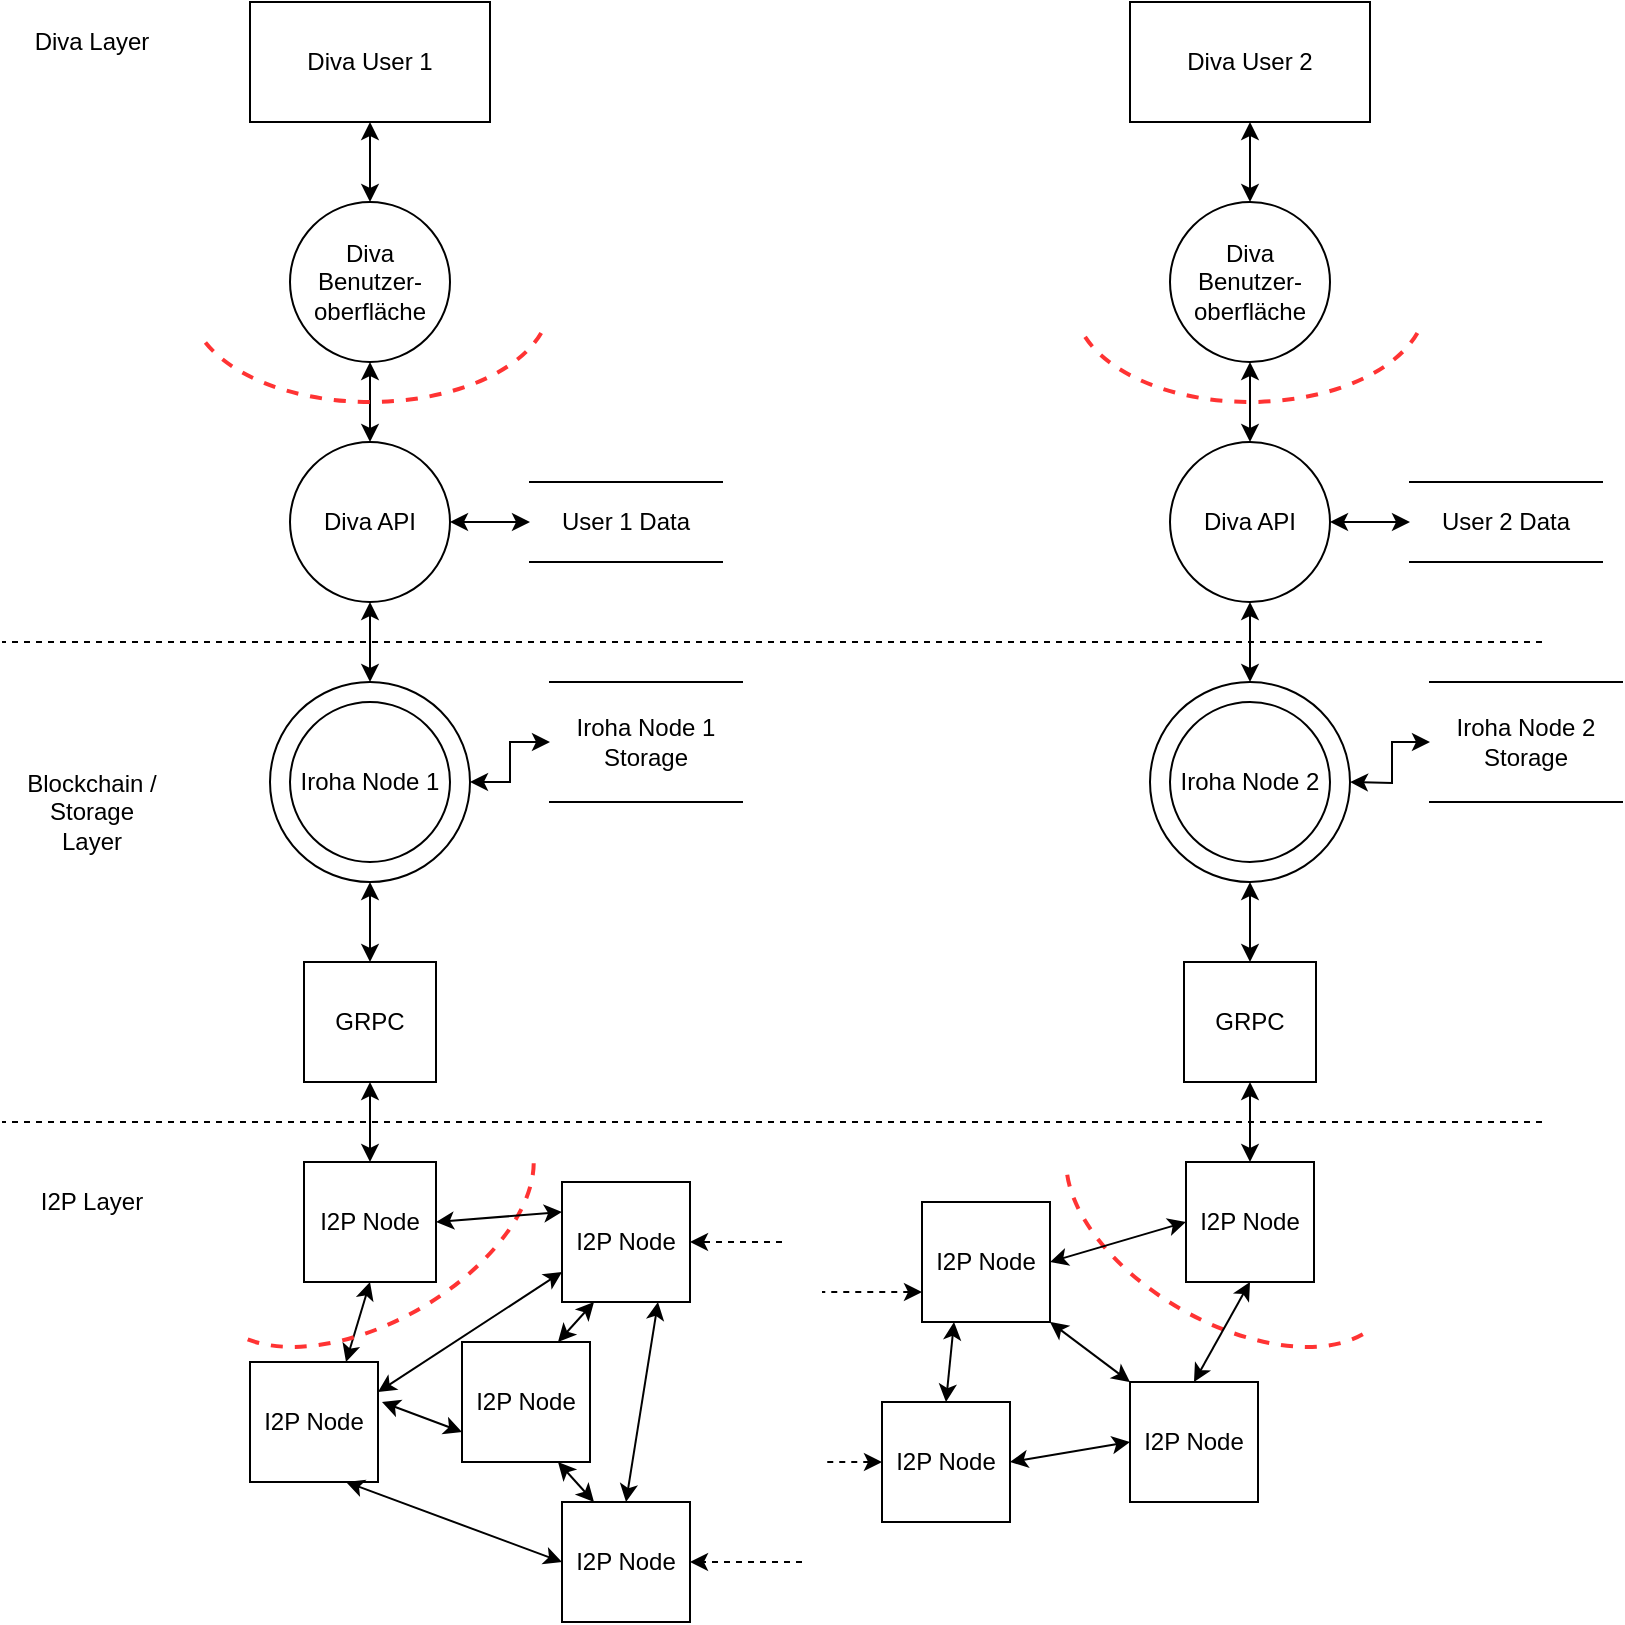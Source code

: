 <mxfile version="14.5.1" type="device"><diagram id="UeOiQb8_dGSUVEbIaA5S" name="Page-1"><mxGraphModel dx="1038" dy="607" grid="1" gridSize="10" guides="1" tooltips="1" connect="1" arrows="1" fold="1" page="1" pageScale="1" pageWidth="827" pageHeight="1169" math="0" shadow="0"><root><mxCell id="0"/><mxCell id="1" parent="0"/><mxCell id="MVZSC3-M-HEMbiVJPIIx-1" value="Diva User 1" style="rounded=0;whiteSpace=wrap;html=1;" parent="1" vertex="1"><mxGeometry x="134" y="180" width="120" height="60" as="geometry"/></mxCell><mxCell id="MVZSC3-M-HEMbiVJPIIx-2" value="&lt;span&gt;Diva&amp;nbsp;&lt;/span&gt;User&amp;nbsp;&lt;span&gt;2&lt;/span&gt;" style="rounded=0;whiteSpace=wrap;html=1;" parent="1" vertex="1"><mxGeometry x="574" y="180" width="120" height="60" as="geometry"/></mxCell><mxCell id="KXs2DVu-o21P6-g95kbx-2" value="I2P Node" style="rounded=0;whiteSpace=wrap;html=1;" parent="1" vertex="1"><mxGeometry x="161" y="760" width="66" height="60" as="geometry"/></mxCell><mxCell id="KXs2DVu-o21P6-g95kbx-3" value="I2P Node" style="rounded=0;whiteSpace=wrap;html=1;" parent="1" vertex="1"><mxGeometry x="602" y="760" width="64" height="60" as="geometry"/></mxCell><mxCell id="KXs2DVu-o21P6-g95kbx-5" style="edgeStyle=orthogonalEdgeStyle;rounded=0;orthogonalLoop=1;jettySize=auto;html=1;exitX=0.5;exitY=1;exitDx=0;exitDy=0;shadow=0;sketch=0;startArrow=classic;startFill=1;" parent="1" source="9A18JwdC6buI4_OE5WXz-28" edge="1"><mxGeometry relative="1" as="geometry"><mxPoint x="194" y="620" as="sourcePoint"/><mxPoint x="194" y="660" as="targetPoint"/></mxGeometry></mxCell><mxCell id="KXs2DVu-o21P6-g95kbx-6" style="edgeStyle=orthogonalEdgeStyle;rounded=0;orthogonalLoop=1;jettySize=auto;html=1;shadow=0;sketch=0;startArrow=classic;startFill=1;entryX=0.5;entryY=0;entryDx=0;entryDy=0;exitX=0.5;exitY=1;exitDx=0;exitDy=0;" parent="1" source="vmFCLwc0OT77dKnMptn5-6" target="I8PTIQ3jfs2E7AtUSTfv-3" edge="1"><mxGeometry relative="1" as="geometry"><mxPoint x="194" y="350" as="sourcePoint"/><mxPoint x="194" y="290" as="targetPoint"/></mxGeometry></mxCell><mxCell id="KXs2DVu-o21P6-g95kbx-7" style="edgeStyle=orthogonalEdgeStyle;rounded=0;orthogonalLoop=1;jettySize=auto;html=1;exitX=0.5;exitY=1;exitDx=0;exitDy=0;shadow=0;sketch=0;startArrow=classic;startFill=1;entryX=0.5;entryY=0;entryDx=0;entryDy=0;" parent="1" source="vmFCLwc0OT77dKnMptn5-9" target="I8PTIQ3jfs2E7AtUSTfv-33" edge="1"><mxGeometry relative="1" as="geometry"><mxPoint x="194" y="240" as="sourcePoint"/><mxPoint x="634" y="280" as="targetPoint"/></mxGeometry></mxCell><mxCell id="KXs2DVu-o21P6-g95kbx-8" style="edgeStyle=orthogonalEdgeStyle;rounded=0;orthogonalLoop=1;jettySize=auto;html=1;exitX=0.5;exitY=1;exitDx=0;exitDy=0;shadow=0;sketch=0;startArrow=classic;startFill=1;entryX=0.5;entryY=0;entryDx=0;entryDy=0;" parent="1" source="3UGNSJIiERxvfaQPzrsz-2" target="KXs2DVu-o21P6-g95kbx-3" edge="1"><mxGeometry relative="1" as="geometry"><mxPoint x="634" y="610" as="sourcePoint"/><mxPoint x="204" y="570" as="targetPoint"/></mxGeometry></mxCell><mxCell id="KXs2DVu-o21P6-g95kbx-11" value="I2P Layer" style="text;html=1;strokeColor=none;fillColor=none;align=center;verticalAlign=middle;whiteSpace=wrap;rounded=0;" parent="1" vertex="1"><mxGeometry x="20" y="770" width="70" height="20" as="geometry"/></mxCell><mxCell id="KXs2DVu-o21P6-g95kbx-12" value="Blockchain / Storage Layer" style="text;html=1;strokeColor=none;fillColor=none;align=center;verticalAlign=middle;whiteSpace=wrap;rounded=0;" parent="1" vertex="1"><mxGeometry x="20" y="560" width="70" height="50" as="geometry"/></mxCell><mxCell id="KXs2DVu-o21P6-g95kbx-13" value="Diva Layer" style="text;html=1;strokeColor=none;fillColor=none;align=center;verticalAlign=middle;whiteSpace=wrap;rounded=0;" parent="1" vertex="1"><mxGeometry x="20" y="190" width="70" height="20" as="geometry"/></mxCell><mxCell id="I8PTIQ3jfs2E7AtUSTfv-3" value="Diva API" style="ellipse;whiteSpace=wrap;html=1;aspect=fixed;" parent="1" vertex="1"><mxGeometry x="154" y="400" width="80" height="80" as="geometry"/></mxCell><mxCell id="I8PTIQ3jfs2E7AtUSTfv-17" value="" style="endArrow=classic;startArrow=classic;html=1;entryX=0.5;entryY=1;entryDx=0;entryDy=0;exitX=0.5;exitY=0;exitDx=0;exitDy=0;" parent="1" source="9A18JwdC6buI4_OE5WXz-28" target="I8PTIQ3jfs2E7AtUSTfv-3" edge="1"><mxGeometry width="50" height="50" relative="1" as="geometry"><mxPoint x="194" y="400.0" as="sourcePoint"/><mxPoint x="590" y="650" as="targetPoint"/></mxGeometry></mxCell><mxCell id="I8PTIQ3jfs2E7AtUSTfv-21" value="I2P Node" style="rounded=0;whiteSpace=wrap;html=1;" parent="1" vertex="1"><mxGeometry x="134" y="860" width="64" height="60" as="geometry"/></mxCell><mxCell id="I8PTIQ3jfs2E7AtUSTfv-22" style="rounded=0;orthogonalLoop=1;jettySize=auto;html=1;exitX=0.75;exitY=1;exitDx=0;exitDy=0;shadow=0;sketch=0;startArrow=classic;startFill=1;entryX=0;entryY=0.5;entryDx=0;entryDy=0;" parent="1" source="I8PTIQ3jfs2E7AtUSTfv-21" target="I8PTIQ3jfs2E7AtUSTfv-23" edge="1"><mxGeometry relative="1" as="geometry"><mxPoint x="237" y="800" as="sourcePoint"/><mxPoint x="270" y="800" as="targetPoint"/></mxGeometry></mxCell><mxCell id="I8PTIQ3jfs2E7AtUSTfv-23" value="I2P Node" style="rounded=0;whiteSpace=wrap;html=1;" parent="1" vertex="1"><mxGeometry x="290" y="930" width="64" height="60" as="geometry"/></mxCell><mxCell id="I8PTIQ3jfs2E7AtUSTfv-30" style="rounded=0;orthogonalLoop=1;jettySize=auto;html=1;exitX=0.5;exitY=1;exitDx=0;exitDy=0;shadow=0;sketch=0;startArrow=classic;startFill=1;entryX=0.75;entryY=0;entryDx=0;entryDy=0;" parent="1" source="KXs2DVu-o21P6-g95kbx-2" target="I8PTIQ3jfs2E7AtUSTfv-21" edge="1"><mxGeometry relative="1" as="geometry"><mxPoint x="344" y="800" as="sourcePoint"/><mxPoint x="370" y="800" as="targetPoint"/></mxGeometry></mxCell><mxCell id="I8PTIQ3jfs2E7AtUSTfv-32" value="" style="endArrow=classic;startArrow=classic;html=1;entryX=0.5;entryY=1;entryDx=0;entryDy=0;exitX=0.5;exitY=0;exitDx=0;exitDy=0;" parent="1" source="9A18JwdC6buI4_OE5WXz-31" target="I8PTIQ3jfs2E7AtUSTfv-33" edge="1"><mxGeometry width="50" height="50" relative="1" as="geometry"><mxPoint x="634" y="400.0" as="sourcePoint"/><mxPoint x="391.716" y="358.284" as="targetPoint"/></mxGeometry></mxCell><mxCell id="I8PTIQ3jfs2E7AtUSTfv-33" value="Diva API" style="ellipse;whiteSpace=wrap;html=1;aspect=fixed;" parent="1" vertex="1"><mxGeometry x="594" y="400" width="80" height="80" as="geometry"/></mxCell><mxCell id="3UGNSJIiERxvfaQPzrsz-1" value="GRPC" style="rounded=0;whiteSpace=wrap;html=1;" parent="1" vertex="1"><mxGeometry x="161" y="660" width="66" height="60" as="geometry"/></mxCell><mxCell id="3UGNSJIiERxvfaQPzrsz-3" value="" style="edgeStyle=orthogonalEdgeStyle;rounded=0;orthogonalLoop=1;jettySize=auto;html=1;startArrow=classic;startFill=1;entryX=0.5;entryY=1;entryDx=0;entryDy=0;" parent="1" source="3UGNSJIiERxvfaQPzrsz-2" target="9A18JwdC6buI4_OE5WXz-31" edge="1"><mxGeometry relative="1" as="geometry"><mxPoint x="634" y="620" as="targetPoint"/></mxGeometry></mxCell><mxCell id="3UGNSJIiERxvfaQPzrsz-2" value="GRPC" style="rounded=0;whiteSpace=wrap;html=1;" parent="1" vertex="1"><mxGeometry x="601" y="660" width="66" height="60" as="geometry"/></mxCell><mxCell id="3UGNSJIiERxvfaQPzrsz-4" style="edgeStyle=orthogonalEdgeStyle;rounded=0;orthogonalLoop=1;jettySize=auto;html=1;exitX=0.5;exitY=1;exitDx=0;exitDy=0;shadow=0;sketch=0;startArrow=classic;startFill=1;entryX=0.5;entryY=0;entryDx=0;entryDy=0;" parent="1" source="3UGNSJIiERxvfaQPzrsz-1" target="KXs2DVu-o21P6-g95kbx-2" edge="1"><mxGeometry relative="1" as="geometry"><mxPoint x="204" y="630" as="sourcePoint"/><mxPoint x="204" y="670" as="targetPoint"/></mxGeometry></mxCell><mxCell id="9A18JwdC6buI4_OE5WXz-1" value="" style="verticalLabelPosition=bottom;verticalAlign=top;html=1;shape=mxgraph.basic.arc;startAngle=0.3;endAngle=0.694;dashed=1;strokeColor=#FF3333;strokeWidth=2;rotation=-30;" parent="1" vertex="1"><mxGeometry x="104" y="740" width="180" height="100" as="geometry"/></mxCell><mxCell id="9A18JwdC6buI4_OE5WXz-2" value="" style="verticalLabelPosition=bottom;verticalAlign=top;html=1;shape=mxgraph.basic.arc;startAngle=0.3;endAngle=0.694;dashed=1;strokeColor=#FF3333;strokeWidth=2;rotation=30;" parent="1" vertex="1"><mxGeometry x="534" y="740" width="180" height="100" as="geometry"/></mxCell><mxCell id="9A18JwdC6buI4_OE5WXz-4" value="I2P Node" style="rounded=0;whiteSpace=wrap;html=1;" parent="1" vertex="1"><mxGeometry x="574" y="870" width="64" height="60" as="geometry"/></mxCell><mxCell id="9A18JwdC6buI4_OE5WXz-5" value="I2P Node" style="rounded=0;whiteSpace=wrap;html=1;" parent="1" vertex="1"><mxGeometry x="470" y="780" width="64" height="60" as="geometry"/></mxCell><mxCell id="9A18JwdC6buI4_OE5WXz-6" value="I2P Node" style="rounded=0;whiteSpace=wrap;html=1;" parent="1" vertex="1"><mxGeometry x="290" y="770" width="64" height="60" as="geometry"/></mxCell><mxCell id="9A18JwdC6buI4_OE5WXz-7" value="I2P Node" style="rounded=0;whiteSpace=wrap;html=1;" parent="1" vertex="1"><mxGeometry x="450" y="880" width="64" height="60" as="geometry"/></mxCell><mxCell id="9A18JwdC6buI4_OE5WXz-8" value="I2P Node" style="rounded=0;whiteSpace=wrap;html=1;" parent="1" vertex="1"><mxGeometry x="240" y="850" width="64" height="60" as="geometry"/></mxCell><mxCell id="9A18JwdC6buI4_OE5WXz-9" style="rounded=0;orthogonalLoop=1;jettySize=auto;html=1;exitX=0.75;exitY=1;exitDx=0;exitDy=0;shadow=0;sketch=0;startArrow=classic;startFill=1;entryX=0.25;entryY=0;entryDx=0;entryDy=0;" parent="1" source="9A18JwdC6buI4_OE5WXz-8" target="I8PTIQ3jfs2E7AtUSTfv-23" edge="1"><mxGeometry relative="1" as="geometry"><mxPoint x="176" y="910" as="sourcePoint"/><mxPoint x="300" y="970" as="targetPoint"/></mxGeometry></mxCell><mxCell id="9A18JwdC6buI4_OE5WXz-10" style="rounded=0;orthogonalLoop=1;jettySize=auto;html=1;exitX=0.75;exitY=1;exitDx=0;exitDy=0;shadow=0;sketch=0;startArrow=classic;startFill=1;entryX=0.5;entryY=0;entryDx=0;entryDy=0;" parent="1" source="9A18JwdC6buI4_OE5WXz-6" target="I8PTIQ3jfs2E7AtUSTfv-23" edge="1"><mxGeometry relative="1" as="geometry"><mxPoint x="282" y="920" as="sourcePoint"/><mxPoint x="320" y="930" as="targetPoint"/></mxGeometry></mxCell><mxCell id="9A18JwdC6buI4_OE5WXz-11" style="rounded=0;orthogonalLoop=1;jettySize=auto;html=1;exitX=0.25;exitY=1;exitDx=0;exitDy=0;shadow=0;sketch=0;startArrow=classic;startFill=1;entryX=0.75;entryY=0;entryDx=0;entryDy=0;" parent="1" source="9A18JwdC6buI4_OE5WXz-6" target="9A18JwdC6buI4_OE5WXz-8" edge="1"><mxGeometry relative="1" as="geometry"><mxPoint x="312" y="840" as="sourcePoint"/><mxPoint x="330" y="940" as="targetPoint"/></mxGeometry></mxCell><mxCell id="9A18JwdC6buI4_OE5WXz-12" style="rounded=0;orthogonalLoop=1;jettySize=auto;html=1;exitX=0;exitY=0.75;exitDx=0;exitDy=0;shadow=0;sketch=0;startArrow=classic;startFill=1;entryX=1;entryY=0.25;entryDx=0;entryDy=0;" parent="1" source="9A18JwdC6buI4_OE5WXz-6" target="I8PTIQ3jfs2E7AtUSTfv-21" edge="1"><mxGeometry relative="1" as="geometry"><mxPoint x="312" y="840" as="sourcePoint"/><mxPoint x="282" y="860" as="targetPoint"/></mxGeometry></mxCell><mxCell id="9A18JwdC6buI4_OE5WXz-13" style="rounded=0;orthogonalLoop=1;jettySize=auto;html=1;exitX=0;exitY=0.75;exitDx=0;exitDy=0;shadow=0;sketch=0;startArrow=classic;startFill=1;" parent="1" source="9A18JwdC6buI4_OE5WXz-8" edge="1"><mxGeometry relative="1" as="geometry"><mxPoint x="280" y="810" as="sourcePoint"/><mxPoint x="200" y="880" as="targetPoint"/></mxGeometry></mxCell><mxCell id="9A18JwdC6buI4_OE5WXz-14" style="rounded=0;orthogonalLoop=1;jettySize=auto;html=1;exitX=0;exitY=0.25;exitDx=0;exitDy=0;shadow=0;sketch=0;startArrow=classic;startFill=1;entryX=1;entryY=0.5;entryDx=0;entryDy=0;" parent="1" source="9A18JwdC6buI4_OE5WXz-6" target="KXs2DVu-o21P6-g95kbx-2" edge="1"><mxGeometry relative="1" as="geometry"><mxPoint x="250" y="890" as="sourcePoint"/><mxPoint x="210" y="880" as="targetPoint"/></mxGeometry></mxCell><mxCell id="9A18JwdC6buI4_OE5WXz-15" style="rounded=0;orthogonalLoop=1;jettySize=auto;html=1;exitX=0.25;exitY=1;exitDx=0;exitDy=0;shadow=0;sketch=0;startArrow=classic;startFill=1;entryX=0.5;entryY=0;entryDx=0;entryDy=0;" parent="1" source="9A18JwdC6buI4_OE5WXz-5" target="9A18JwdC6buI4_OE5WXz-7" edge="1"><mxGeometry relative="1" as="geometry"><mxPoint x="302" y="840" as="sourcePoint"/><mxPoint x="272" y="860" as="targetPoint"/></mxGeometry></mxCell><mxCell id="9A18JwdC6buI4_OE5WXz-16" style="rounded=0;orthogonalLoop=1;jettySize=auto;html=1;exitX=0;exitY=0.5;exitDx=0;exitDy=0;shadow=0;sketch=0;startArrow=classic;startFill=1;entryX=1;entryY=0.5;entryDx=0;entryDy=0;" parent="1" source="9A18JwdC6buI4_OE5WXz-4" target="9A18JwdC6buI4_OE5WXz-7" edge="1"><mxGeometry relative="1" as="geometry"><mxPoint x="500" y="860" as="sourcePoint"/><mxPoint x="488" y="880" as="targetPoint"/></mxGeometry></mxCell><mxCell id="9A18JwdC6buI4_OE5WXz-17" style="rounded=0;orthogonalLoop=1;jettySize=auto;html=1;exitX=0;exitY=0.5;exitDx=0;exitDy=0;shadow=0;sketch=0;startArrow=classic;startFill=1;entryX=1;entryY=0.5;entryDx=0;entryDy=0;" parent="1" source="KXs2DVu-o21P6-g95kbx-3" target="9A18JwdC6buI4_OE5WXz-5" edge="1"><mxGeometry relative="1" as="geometry"><mxPoint x="584" y="910" as="sourcePoint"/><mxPoint x="504" y="910" as="targetPoint"/></mxGeometry></mxCell><mxCell id="9A18JwdC6buI4_OE5WXz-18" style="rounded=0;orthogonalLoop=1;jettySize=auto;html=1;exitX=0.5;exitY=1;exitDx=0;exitDy=0;shadow=0;sketch=0;startArrow=classic;startFill=1;entryX=0.5;entryY=0;entryDx=0;entryDy=0;" parent="1" source="KXs2DVu-o21P6-g95kbx-3" target="9A18JwdC6buI4_OE5WXz-4" edge="1"><mxGeometry relative="1" as="geometry"><mxPoint x="612" y="800" as="sourcePoint"/><mxPoint x="564" y="830" as="targetPoint"/></mxGeometry></mxCell><mxCell id="9A18JwdC6buI4_OE5WXz-19" style="rounded=0;orthogonalLoop=1;jettySize=auto;html=1;exitX=1;exitY=1;exitDx=0;exitDy=0;shadow=0;sketch=0;startArrow=classic;startFill=1;entryX=0;entryY=0;entryDx=0;entryDy=0;" parent="1" source="9A18JwdC6buI4_OE5WXz-5" target="9A18JwdC6buI4_OE5WXz-4" edge="1"><mxGeometry relative="1" as="geometry"><mxPoint x="644" y="830" as="sourcePoint"/><mxPoint x="616" y="880" as="targetPoint"/></mxGeometry></mxCell><mxCell id="9A18JwdC6buI4_OE5WXz-20" style="rounded=0;orthogonalLoop=1;jettySize=auto;html=1;exitX=0;exitY=0.75;exitDx=0;exitDy=0;shadow=0;sketch=0;startArrow=classic;startFill=1;endArrow=none;endFill=0;dashed=1;" parent="1" source="9A18JwdC6buI4_OE5WXz-5" edge="1"><mxGeometry relative="1" as="geometry"><mxPoint x="318" y="840" as="sourcePoint"/><mxPoint x="420" y="825" as="targetPoint"/></mxGeometry></mxCell><mxCell id="9A18JwdC6buI4_OE5WXz-21" style="rounded=0;orthogonalLoop=1;jettySize=auto;html=1;exitX=0;exitY=0.5;exitDx=0;exitDy=0;shadow=0;sketch=0;startArrow=classic;startFill=1;endArrow=none;endFill=0;dashed=1;" parent="1" source="9A18JwdC6buI4_OE5WXz-7" edge="1"><mxGeometry relative="1" as="geometry"><mxPoint x="500" y="830" as="sourcePoint"/><mxPoint x="420" y="910" as="targetPoint"/></mxGeometry></mxCell><mxCell id="9A18JwdC6buI4_OE5WXz-22" style="rounded=0;orthogonalLoop=1;jettySize=auto;html=1;shadow=0;sketch=0;startArrow=none;startFill=0;entryX=1;entryY=0.5;entryDx=0;entryDy=0;dashed=1;" parent="1" target="I8PTIQ3jfs2E7AtUSTfv-23" edge="1"><mxGeometry relative="1" as="geometry"><mxPoint x="410" y="960" as="sourcePoint"/><mxPoint x="440" y="920" as="targetPoint"/></mxGeometry></mxCell><mxCell id="9A18JwdC6buI4_OE5WXz-23" style="rounded=0;orthogonalLoop=1;jettySize=auto;html=1;shadow=0;sketch=0;startArrow=none;startFill=0;entryX=1;entryY=0.5;entryDx=0;entryDy=0;dashed=1;" parent="1" target="9A18JwdC6buI4_OE5WXz-6" edge="1"><mxGeometry relative="1" as="geometry"><mxPoint x="400" y="800" as="sourcePoint"/><mxPoint x="364" y="970" as="targetPoint"/></mxGeometry></mxCell><mxCell id="9A18JwdC6buI4_OE5WXz-24" style="rounded=0;orthogonalLoop=1;jettySize=auto;html=1;shadow=0;sketch=0;startArrow=none;startFill=0;dashed=1;endArrow=none;endFill=0;" parent="1" edge="1"><mxGeometry relative="1" as="geometry"><mxPoint x="780" y="740" as="sourcePoint"/><mxPoint x="10" y="740" as="targetPoint"/></mxGeometry></mxCell><mxCell id="9A18JwdC6buI4_OE5WXz-25" style="rounded=0;orthogonalLoop=1;jettySize=auto;html=1;shadow=0;sketch=0;startArrow=none;startFill=0;dashed=1;endArrow=none;endFill=0;" parent="1" edge="1"><mxGeometry relative="1" as="geometry"><mxPoint x="780" y="500" as="sourcePoint"/><mxPoint x="10" y="500" as="targetPoint"/></mxGeometry></mxCell><mxCell id="9A18JwdC6buI4_OE5WXz-29" value="" style="group" parent="1" vertex="1" connectable="0"><mxGeometry x="144" y="520" width="100" height="100" as="geometry"/></mxCell><mxCell id="9A18JwdC6buI4_OE5WXz-28" value="" style="ellipse;whiteSpace=wrap;html=1;aspect=fixed;strokeWidth=1;" parent="9A18JwdC6buI4_OE5WXz-29" vertex="1"><mxGeometry width="100" height="100" as="geometry"/></mxCell><mxCell id="9A18JwdC6buI4_OE5WXz-27" value="Iroha Node 1" style="ellipse;whiteSpace=wrap;html=1;aspect=fixed;strokeWidth=1;" parent="9A18JwdC6buI4_OE5WXz-29" vertex="1"><mxGeometry x="10" y="10" width="80" height="80" as="geometry"/></mxCell><mxCell id="9A18JwdC6buI4_OE5WXz-30" value="" style="group" parent="1" vertex="1" connectable="0"><mxGeometry x="584" y="520" width="100" height="100" as="geometry"/></mxCell><mxCell id="9A18JwdC6buI4_OE5WXz-31" value="" style="ellipse;whiteSpace=wrap;html=1;aspect=fixed;strokeWidth=1;" parent="9A18JwdC6buI4_OE5WXz-30" vertex="1"><mxGeometry width="100" height="100" as="geometry"/></mxCell><mxCell id="9A18JwdC6buI4_OE5WXz-32" value="Iroha Node 2" style="ellipse;whiteSpace=wrap;html=1;aspect=fixed;strokeWidth=1;" parent="9A18JwdC6buI4_OE5WXz-30" vertex="1"><mxGeometry x="10" y="10" width="80" height="80" as="geometry"/></mxCell><mxCell id="9A18JwdC6buI4_OE5WXz-35" value="&lt;span&gt;Iroha Node 1 Storage&lt;br&gt;&lt;/span&gt;" style="shape=partialRectangle;whiteSpace=wrap;html=1;left=0;right=0;fillColor=none;rounded=0;glass=1;" parent="1" vertex="1"><mxGeometry x="284" y="520" width="96" height="60" as="geometry"/></mxCell><mxCell id="9A18JwdC6buI4_OE5WXz-36" style="edgeStyle=orthogonalEdgeStyle;rounded=0;orthogonalLoop=1;jettySize=auto;html=1;exitX=1;exitY=0.5;exitDx=0;exitDy=0;shadow=0;sketch=0;startArrow=classic;startFill=1;entryX=0;entryY=0.5;entryDx=0;entryDy=0;" parent="1" source="9A18JwdC6buI4_OE5WXz-28" target="9A18JwdC6buI4_OE5WXz-35" edge="1"><mxGeometry relative="1" as="geometry"><mxPoint x="204" y="730" as="sourcePoint"/><mxPoint x="204" y="770" as="targetPoint"/></mxGeometry></mxCell><mxCell id="9A18JwdC6buI4_OE5WXz-37" value="&lt;span&gt;Iroha Node 2 Storage&lt;br&gt;&lt;/span&gt;" style="shape=partialRectangle;whiteSpace=wrap;html=1;left=0;right=0;fillColor=none;rounded=0;glass=1;" parent="1" vertex="1"><mxGeometry x="724" y="520" width="96" height="60" as="geometry"/></mxCell><mxCell id="9A18JwdC6buI4_OE5WXz-38" style="edgeStyle=orthogonalEdgeStyle;rounded=0;orthogonalLoop=1;jettySize=auto;html=1;exitX=1;exitY=0.5;exitDx=0;exitDy=0;shadow=0;sketch=0;startArrow=classic;startFill=1;entryX=0;entryY=0.5;entryDx=0;entryDy=0;" parent="1" target="9A18JwdC6buI4_OE5WXz-37" edge="1"><mxGeometry relative="1" as="geometry"><mxPoint x="684" y="570" as="sourcePoint"/><mxPoint x="644" y="770" as="targetPoint"/></mxGeometry></mxCell><mxCell id="9A18JwdC6buI4_OE5WXz-40" style="edgeStyle=orthogonalEdgeStyle;rounded=0;orthogonalLoop=1;jettySize=auto;html=1;shadow=0;sketch=0;startArrow=classic;startFill=1;entryX=1;entryY=0.5;entryDx=0;entryDy=0;exitX=0;exitY=0.5;exitDx=0;exitDy=0;" parent="1" source="9A18JwdC6buI4_OE5WXz-41" target="I8PTIQ3jfs2E7AtUSTfv-3" edge="1"><mxGeometry relative="1" as="geometry"><mxPoint x="120" y="320" as="sourcePoint"/><mxPoint x="204" y="290" as="targetPoint"/></mxGeometry></mxCell><mxCell id="9A18JwdC6buI4_OE5WXz-41" value="&lt;span&gt;User 1 Data&lt;br&gt;&lt;/span&gt;" style="shape=partialRectangle;whiteSpace=wrap;html=1;left=0;right=0;fillColor=none;rounded=0;glass=1;" parent="1" vertex="1"><mxGeometry x="274" y="420" width="96" height="40" as="geometry"/></mxCell><mxCell id="9A18JwdC6buI4_OE5WXz-42" style="edgeStyle=orthogonalEdgeStyle;rounded=0;orthogonalLoop=1;jettySize=auto;html=1;shadow=0;sketch=0;startArrow=classic;startFill=1;exitX=0;exitY=0.5;exitDx=0;exitDy=0;entryX=1;entryY=0.5;entryDx=0;entryDy=0;" parent="1" source="9A18JwdC6buI4_OE5WXz-43" edge="1" target="I8PTIQ3jfs2E7AtUSTfv-33"><mxGeometry relative="1" as="geometry"><mxPoint x="560" y="320" as="sourcePoint"/><mxPoint x="674" y="320" as="targetPoint"/></mxGeometry></mxCell><mxCell id="9A18JwdC6buI4_OE5WXz-43" value="&lt;span&gt;User 2 Data&lt;br&gt;&lt;/span&gt;" style="shape=partialRectangle;whiteSpace=wrap;html=1;left=0;right=0;fillColor=none;rounded=0;glass=1;" parent="1" vertex="1"><mxGeometry x="714" y="420" width="96" height="40" as="geometry"/></mxCell><mxCell id="vmFCLwc0OT77dKnMptn5-1" value="" style="verticalLabelPosition=bottom;verticalAlign=top;html=1;shape=mxgraph.basic.arc;startAngle=0.3;endAngle=0.694;dashed=1;strokeColor=#FF3333;strokeWidth=2;rotation=0;" vertex="1" parent="1"><mxGeometry x="104" y="280" width="180" height="100" as="geometry"/></mxCell><mxCell id="vmFCLwc0OT77dKnMptn5-2" value="" style="verticalLabelPosition=bottom;verticalAlign=top;html=1;shape=mxgraph.basic.arc;startAngle=0.3;endAngle=0.694;dashed=1;strokeColor=#FF3333;strokeWidth=2;rotation=0;" vertex="1" parent="1"><mxGeometry x="546" y="280" width="176" height="100" as="geometry"/></mxCell><mxCell id="vmFCLwc0OT77dKnMptn5-6" value="Diva Benutzer-oberfläche" style="ellipse;whiteSpace=wrap;html=1;aspect=fixed;" vertex="1" parent="1"><mxGeometry x="154" y="280" width="80" height="80" as="geometry"/></mxCell><mxCell id="vmFCLwc0OT77dKnMptn5-7" style="edgeStyle=orthogonalEdgeStyle;rounded=0;orthogonalLoop=1;jettySize=auto;html=1;shadow=0;sketch=0;startArrow=classic;startFill=1;entryX=0.5;entryY=0;entryDx=0;entryDy=0;" edge="1" parent="1" source="MVZSC3-M-HEMbiVJPIIx-1" target="vmFCLwc0OT77dKnMptn5-6"><mxGeometry relative="1" as="geometry"><mxPoint x="204" y="360" as="sourcePoint"/><mxPoint x="194" y="270" as="targetPoint"/></mxGeometry></mxCell><mxCell id="vmFCLwc0OT77dKnMptn5-8" style="edgeStyle=orthogonalEdgeStyle;rounded=0;orthogonalLoop=1;jettySize=auto;html=1;shadow=0;sketch=0;startArrow=classic;startFill=1;entryX=0.5;entryY=0;entryDx=0;entryDy=0;" edge="1" parent="1" source="MVZSC3-M-HEMbiVJPIIx-2" target="vmFCLwc0OT77dKnMptn5-9"><mxGeometry relative="1" as="geometry"><mxPoint x="204" y="240" as="sourcePoint"/><mxPoint x="204" y="280" as="targetPoint"/></mxGeometry></mxCell><mxCell id="vmFCLwc0OT77dKnMptn5-9" value="Diva Benutzer-oberfläche" style="ellipse;whiteSpace=wrap;html=1;aspect=fixed;" vertex="1" parent="1"><mxGeometry x="594" y="280" width="80" height="80" as="geometry"/></mxCell></root></mxGraphModel></diagram></mxfile>